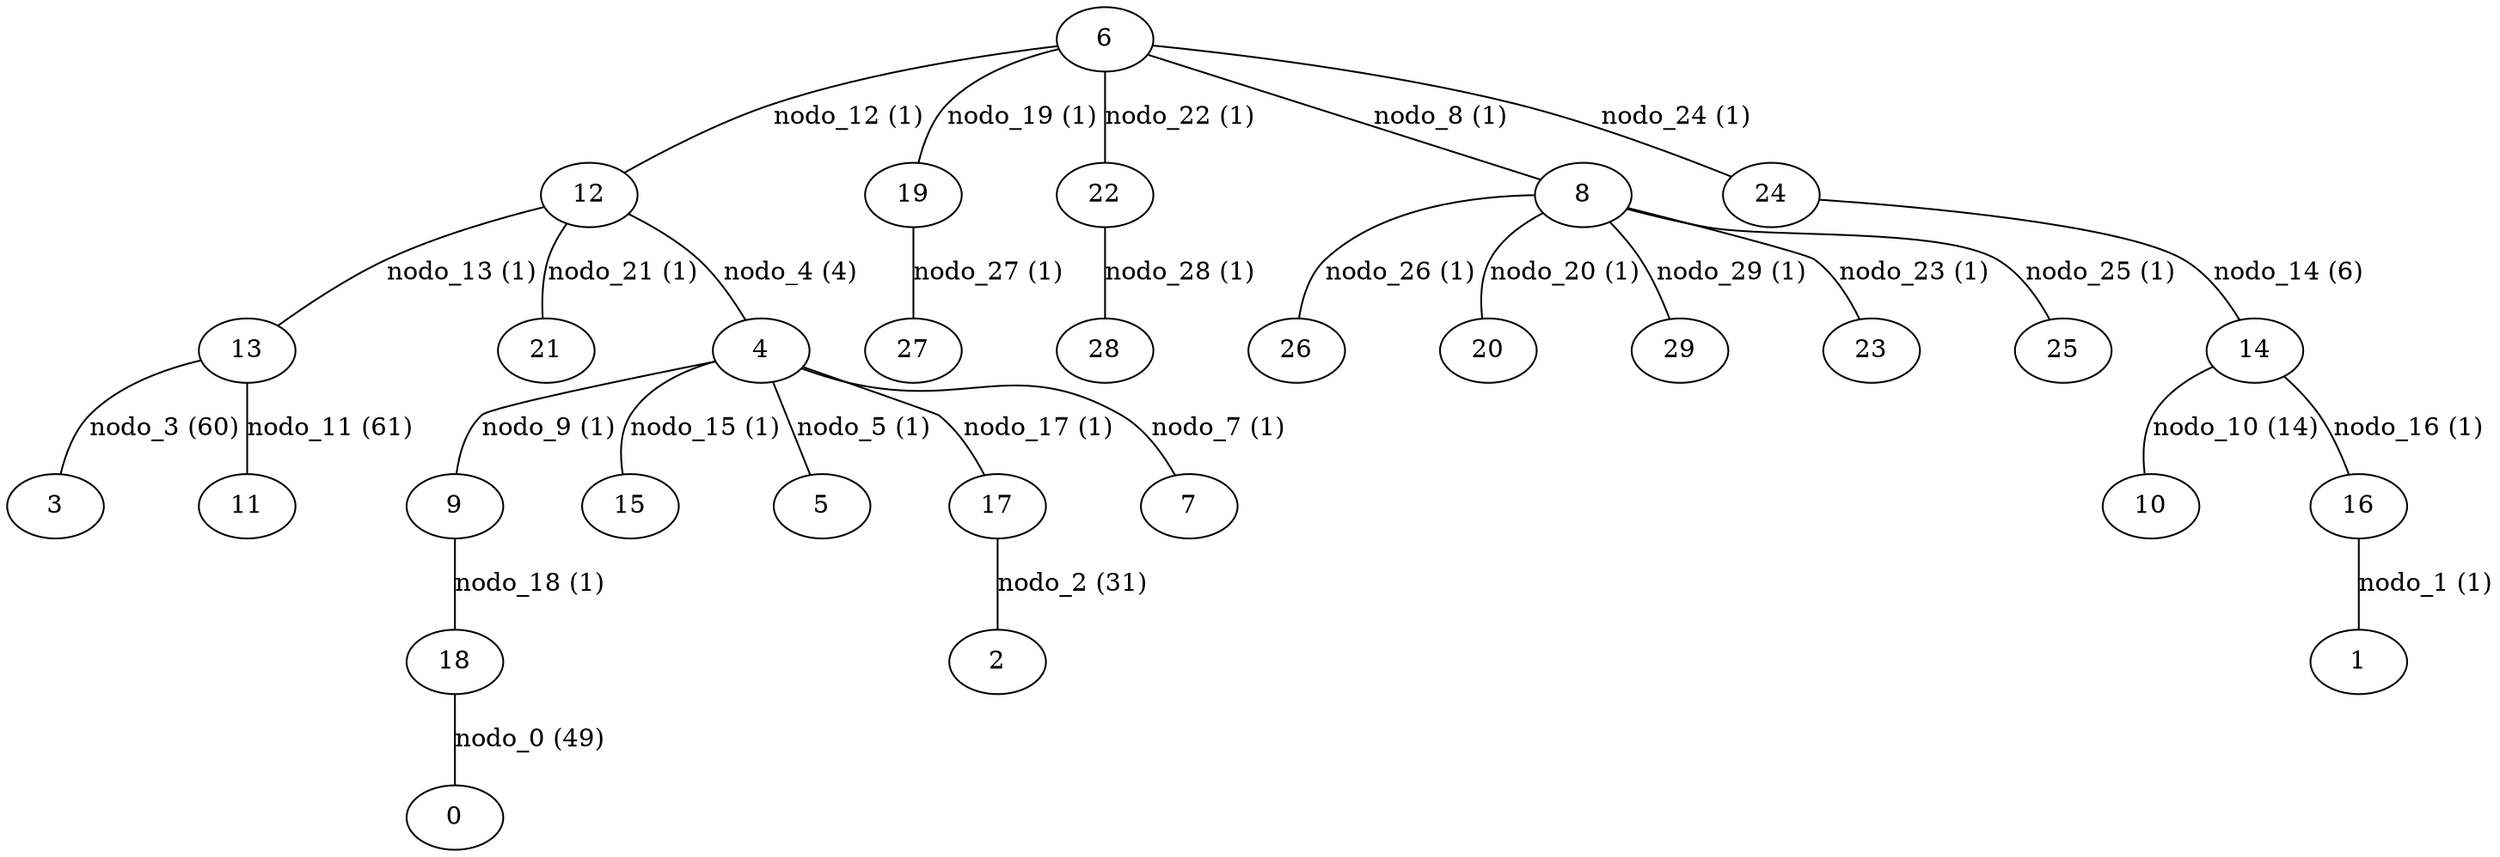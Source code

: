 graph {
  6 -- 12 [label="nodo_12 (1)"];
  18 -- 0 [label="nodo_0 (49)"];
  6 -- 19 [label="nodo_19 (1)"];
  6 -- 22 [label="nodo_22 (1)"];
  6 -- 8 [label="nodo_8 (1)"];
  6 -- 24 [label="nodo_24 (1)"];
  8 -- 26 [label="nodo_26 (1)"];
  8 -- 20 [label="nodo_20 (1)"];
  8 -- 29 [label="nodo_29 (1)"];
  8 -- 23 [label="nodo_23 (1)"];
  8 -- 25 [label="nodo_25 (1)"];
  12 -- 13 [label="nodo_13 (1)"];
  13 -- 3 [label="nodo_3 (60)"];
  12 -- 21 [label="nodo_21 (1)"];
  12 -- 4 [label="nodo_4 (4)"];
  19 -- 27 [label="nodo_27 (1)"];
  4 -- 9 [label="nodo_9 (1)"];
  14 -- 10 [label="nodo_10 (14)"];
  4 -- 15 [label="nodo_15 (1)"];
  14 -- 16 [label="nodo_16 (1)"];
  22 -- 28 [label="nodo_28 (1)"];
  24 -- 14 [label="nodo_14 (6)"];
  4 -- 5 [label="nodo_5 (1)"];
  9 -- 18 [label="nodo_18 (1)"];
  13 -- 11 [label="nodo_11 (61)"];
  17 -- 2 [label="nodo_2 (31)"];
  4 -- 7 [label="nodo_7 (1)"];
  4 -- 17 [label="nodo_17 (1)"];
  16 -- 1 [label="nodo_1 (1)"];
}